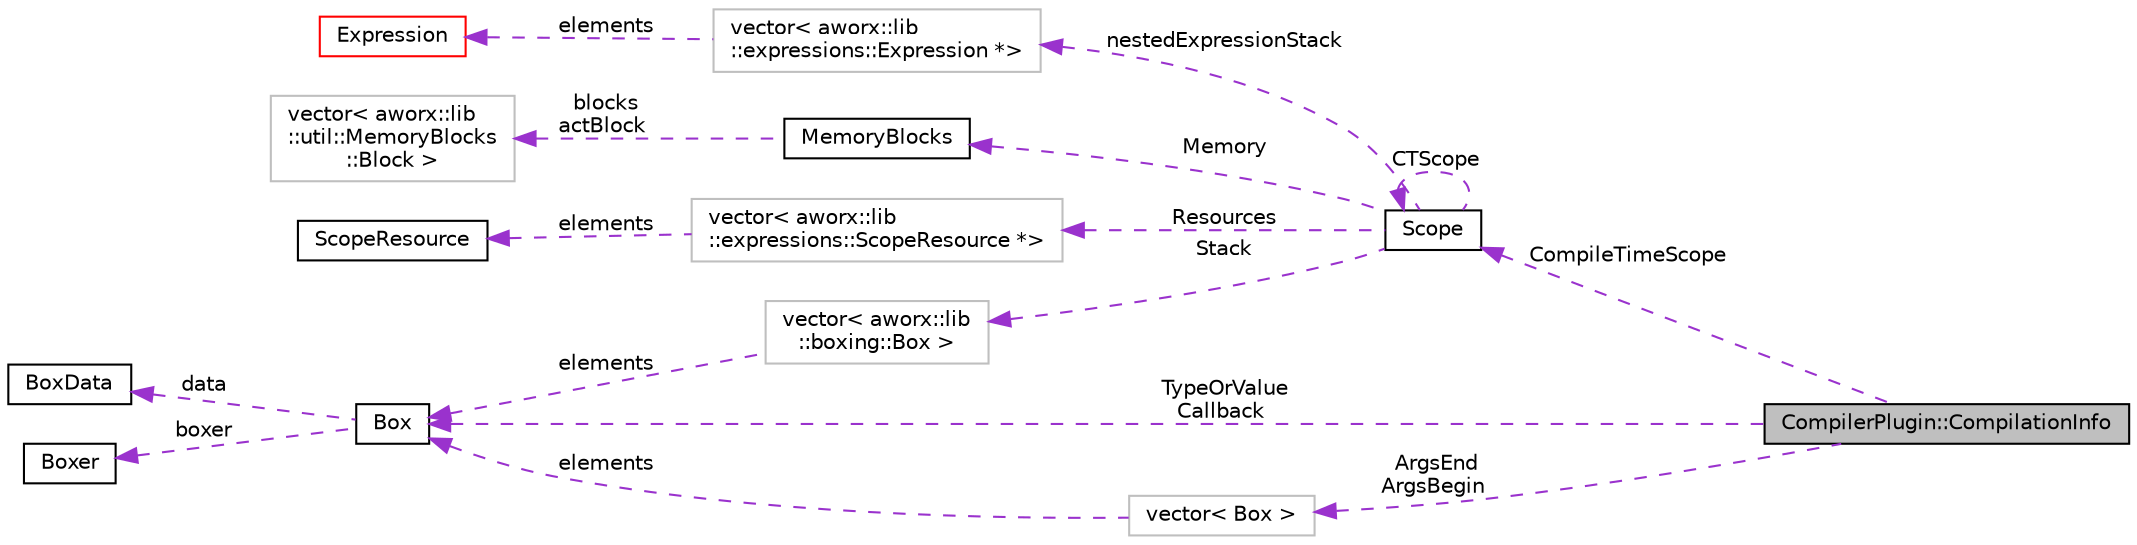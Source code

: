 digraph "CompilerPlugin::CompilationInfo"
{
  edge [fontname="Helvetica",fontsize="10",labelfontname="Helvetica",labelfontsize="10"];
  node [fontname="Helvetica",fontsize="10",shape=record];
  rankdir="LR";
  Node5 [label="CompilerPlugin::CompilationInfo",height=0.2,width=0.4,color="black", fillcolor="grey75", style="filled", fontcolor="black"];
  Node6 -> Node5 [dir="back",color="darkorchid3",fontsize="10",style="dashed",label=" ArgsEnd\nArgsBegin" ,fontname="Helvetica"];
  Node6 [label="vector\< Box \>",height=0.2,width=0.4,color="grey75", fillcolor="white", style="filled"];
  Node7 -> Node6 [dir="back",color="darkorchid3",fontsize="10",style="dashed",label=" elements" ,fontname="Helvetica"];
  Node7 [label="Box",height=0.2,width=0.4,color="black", fillcolor="white", style="filled",URL="$classaworx_1_1lib_1_1boxing_1_1Box.html"];
  Node8 -> Node7 [dir="back",color="darkorchid3",fontsize="10",style="dashed",label=" data" ,fontname="Helvetica"];
  Node8 [label="BoxData",height=0.2,width=0.4,color="black", fillcolor="white", style="filled",URL="$structaworx_1_1lib_1_1boxing_1_1BoxData.html"];
  Node9 -> Node7 [dir="back",color="darkorchid3",fontsize="10",style="dashed",label=" boxer" ,fontname="Helvetica"];
  Node9 [label="Boxer",height=0.2,width=0.4,color="black", fillcolor="white", style="filled",URL="$classaworx_1_1lib_1_1boxing_1_1Boxer.html"];
  Node10 -> Node5 [dir="back",color="darkorchid3",fontsize="10",style="dashed",label=" CompileTimeScope" ,fontname="Helvetica"];
  Node10 [label="Scope",height=0.2,width=0.4,color="black", fillcolor="white", style="filled",URL="$structaworx_1_1lib_1_1expressions_1_1Scope.html"];
  Node11 -> Node10 [dir="back",color="darkorchid3",fontsize="10",style="dashed",label=" Memory" ,fontname="Helvetica"];
  Node11 [label="MemoryBlocks",height=0.2,width=0.4,color="black", fillcolor="white", style="filled",URL="$classaworx_1_1lib_1_1util_1_1MemoryBlocks.html"];
  Node12 -> Node11 [dir="back",color="darkorchid3",fontsize="10",style="dashed",label=" blocks\nactBlock" ,fontname="Helvetica"];
  Node12 [label="vector\< aworx::lib\l::util::MemoryBlocks\l::Block \>",height=0.2,width=0.4,color="grey75", fillcolor="white", style="filled"];
  Node14 -> Node10 [dir="back",color="darkorchid3",fontsize="10",style="dashed",label=" Resources" ,fontname="Helvetica"];
  Node14 [label="vector\< aworx::lib\l::expressions::ScopeResource *\>",height=0.2,width=0.4,color="grey75", fillcolor="white", style="filled"];
  Node15 -> Node14 [dir="back",color="darkorchid3",fontsize="10",style="dashed",label=" elements" ,fontname="Helvetica"];
  Node15 [label="ScopeResource",height=0.2,width=0.4,color="black", fillcolor="white", style="filled",URL="$structaworx_1_1lib_1_1expressions_1_1ScopeResource.html"];
  Node16 -> Node10 [dir="back",color="darkorchid3",fontsize="10",style="dashed",label=" nestedExpressionStack" ,fontname="Helvetica"];
  Node16 [label="vector\< aworx::lib\l::expressions::Expression *\>",height=0.2,width=0.4,color="grey75", fillcolor="white", style="filled"];
  Node17 -> Node16 [dir="back",color="darkorchid3",fontsize="10",style="dashed",label=" elements" ,fontname="Helvetica"];
  Node17 [label="Expression",height=0.2,width=0.4,color="red", fillcolor="white", style="filled",URL="$classaworx_1_1lib_1_1expressions_1_1Expression.html"];
  Node10 -> Node10 [dir="back",color="darkorchid3",fontsize="10",style="dashed",label=" CTScope" ,fontname="Helvetica"];
  Node59 -> Node10 [dir="back",color="darkorchid3",fontsize="10",style="dashed",label=" Stack" ,fontname="Helvetica"];
  Node59 [label="vector\< aworx::lib\l::boxing::Box \>",height=0.2,width=0.4,color="grey75", fillcolor="white", style="filled"];
  Node7 -> Node59 [dir="back",color="darkorchid3",fontsize="10",style="dashed",label=" elements" ,fontname="Helvetica"];
  Node7 -> Node5 [dir="back",color="darkorchid3",fontsize="10",style="dashed",label=" TypeOrValue\nCallback" ,fontname="Helvetica"];
}

